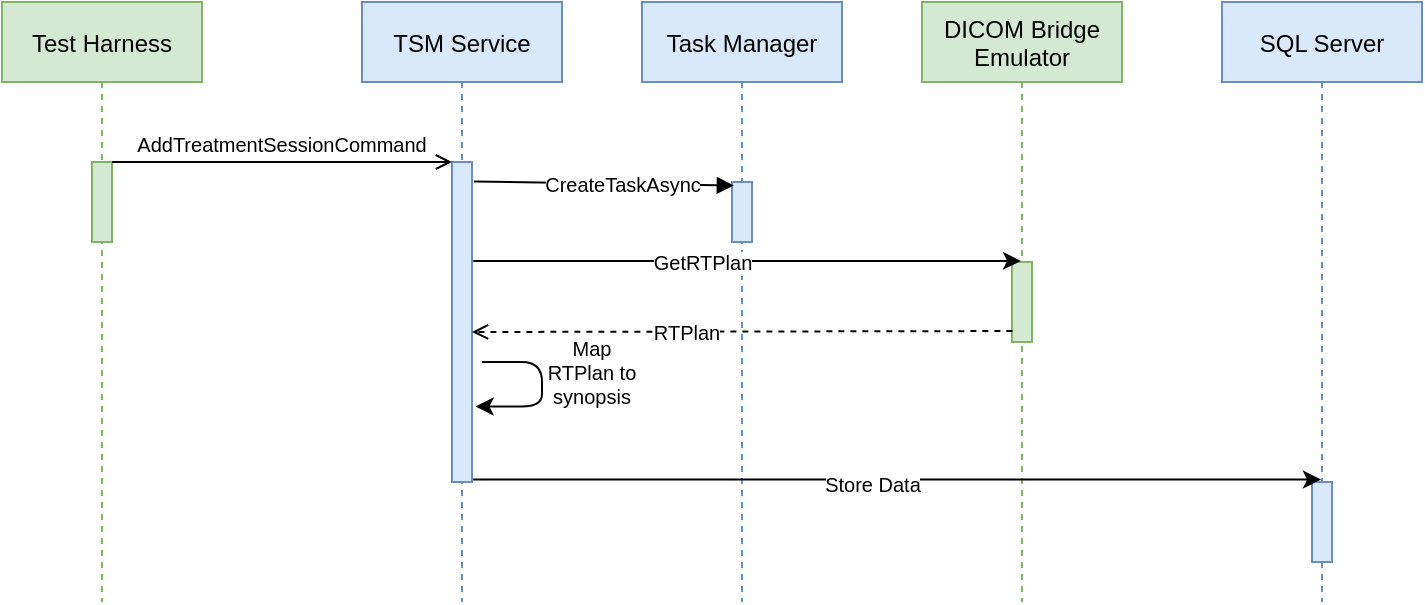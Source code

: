 <mxfile version="14.4.4" type="github">
  <diagram id="kgpKYQtTHZ0yAKxKKP6v" name="Page-1">
    <mxGraphModel dx="972" dy="522" grid="1" gridSize="10" guides="1" tooltips="1" connect="1" arrows="1" fold="1" page="1" pageScale="1" pageWidth="850" pageHeight="1100" math="0" shadow="0">
      <root>
        <mxCell id="0" />
        <mxCell id="1" parent="0" />
        <mxCell id="3nuBFxr9cyL0pnOWT2aG-1" value="Test Harness" style="shape=umlLifeline;perimeter=lifelinePerimeter;container=1;collapsible=0;recursiveResize=0;rounded=0;shadow=0;strokeWidth=1;fillColor=#d5e8d4;strokeColor=#82b366;" parent="1" vertex="1">
          <mxGeometry x="120" y="80" width="100" height="300" as="geometry" />
        </mxCell>
        <mxCell id="3nuBFxr9cyL0pnOWT2aG-2" value="" style="points=[];perimeter=orthogonalPerimeter;rounded=0;shadow=0;strokeWidth=1;fillColor=#d5e8d4;strokeColor=#82b366;" parent="3nuBFxr9cyL0pnOWT2aG-1" vertex="1">
          <mxGeometry x="45" y="80" width="10" height="40" as="geometry" />
        </mxCell>
        <mxCell id="3nuBFxr9cyL0pnOWT2aG-5" value="TSM Service" style="shape=umlLifeline;perimeter=lifelinePerimeter;container=1;collapsible=0;recursiveResize=0;rounded=0;shadow=0;strokeWidth=1;fillColor=#dae8fc;strokeColor=#6c8ebf;" parent="1" vertex="1">
          <mxGeometry x="300" y="80" width="100" height="300" as="geometry" />
        </mxCell>
        <mxCell id="3nuBFxr9cyL0pnOWT2aG-6" value="" style="points=[];perimeter=orthogonalPerimeter;rounded=0;shadow=0;strokeWidth=1;fillColor=#dae8fc;strokeColor=#6c8ebf;" parent="3nuBFxr9cyL0pnOWT2aG-5" vertex="1">
          <mxGeometry x="45" y="80" width="10" height="160" as="geometry" />
        </mxCell>
        <mxCell id="VsNk7tw-Om5jeoB8xYvJ-13" value="" style="endArrow=classic;html=1;fontSize=10;edgeStyle=orthogonalEdgeStyle;entryX=1.18;entryY=0.764;entryDx=0;entryDy=0;entryPerimeter=0;" parent="3nuBFxr9cyL0pnOWT2aG-5" target="3nuBFxr9cyL0pnOWT2aG-6" edge="1">
          <mxGeometry width="50" height="50" relative="1" as="geometry">
            <mxPoint x="60" y="180" as="sourcePoint" />
            <mxPoint x="120" y="210" as="targetPoint" />
            <Array as="points">
              <mxPoint x="90" y="180" />
              <mxPoint x="90" y="202" />
            </Array>
          </mxGeometry>
        </mxCell>
        <mxCell id="3nuBFxr9cyL0pnOWT2aG-8" value="AddTreatmentSessionCommand" style="verticalAlign=bottom;endArrow=open;entryX=0;entryY=0;shadow=0;strokeWidth=1;fontSize=10;fontStyle=0;endFill=0;" parent="1" source="3nuBFxr9cyL0pnOWT2aG-2" target="3nuBFxr9cyL0pnOWT2aG-6" edge="1">
          <mxGeometry relative="1" as="geometry">
            <mxPoint x="275" y="160" as="sourcePoint" />
          </mxGeometry>
        </mxCell>
        <mxCell id="VsNk7tw-Om5jeoB8xYvJ-1" value="Task Manager" style="shape=umlLifeline;perimeter=lifelinePerimeter;container=1;collapsible=0;recursiveResize=0;rounded=0;shadow=0;strokeWidth=1;fillColor=#dae8fc;strokeColor=#6c8ebf;" parent="1" vertex="1">
          <mxGeometry x="440" y="80" width="100" height="300" as="geometry" />
        </mxCell>
        <mxCell id="VsNk7tw-Om5jeoB8xYvJ-2" value="" style="points=[];perimeter=orthogonalPerimeter;rounded=0;shadow=0;strokeWidth=1;fillColor=#dae8fc;strokeColor=#6c8ebf;" parent="VsNk7tw-Om5jeoB8xYvJ-1" vertex="1">
          <mxGeometry x="45" y="90" width="10" height="30" as="geometry" />
        </mxCell>
        <mxCell id="VsNk7tw-Om5jeoB8xYvJ-3" value="DICOM Bridge&#xa; Emulator" style="shape=umlLifeline;perimeter=lifelinePerimeter;container=1;collapsible=0;recursiveResize=0;rounded=0;shadow=0;strokeWidth=1;fillColor=#d5e8d4;strokeColor=#82b366;" parent="1" vertex="1">
          <mxGeometry x="580" y="80" width="100" height="300" as="geometry" />
        </mxCell>
        <mxCell id="VsNk7tw-Om5jeoB8xYvJ-4" value="" style="points=[];perimeter=orthogonalPerimeter;rounded=0;shadow=0;strokeWidth=1;fillColor=#d5e8d4;strokeColor=#82b366;" parent="VsNk7tw-Om5jeoB8xYvJ-3" vertex="1">
          <mxGeometry x="45" y="130" width="10" height="40" as="geometry" />
        </mxCell>
        <mxCell id="VsNk7tw-Om5jeoB8xYvJ-5" value="" style="verticalAlign=bottom;endArrow=block;shadow=0;strokeWidth=1;fontSize=10;fontStyle=0;exitX=1.1;exitY=0.061;exitDx=0;exitDy=0;exitPerimeter=0;entryX=0.093;entryY=0.06;entryDx=0;entryDy=0;entryPerimeter=0;" parent="1" source="3nuBFxr9cyL0pnOWT2aG-6" target="VsNk7tw-Om5jeoB8xYvJ-2" edge="1">
          <mxGeometry x="-0.017" y="10" relative="1" as="geometry">
            <mxPoint x="360" y="170" as="sourcePoint" />
            <mxPoint x="480" y="170" as="targetPoint" />
            <mxPoint as="offset" />
          </mxGeometry>
        </mxCell>
        <mxCell id="VsNk7tw-Om5jeoB8xYvJ-10" value="CreateTaskAsync" style="edgeLabel;html=1;align=center;verticalAlign=middle;resizable=0;points=[];fontSize=10;" parent="VsNk7tw-Om5jeoB8xYvJ-5" vertex="1" connectable="0">
          <mxGeometry x="0.132" relative="1" as="geometry">
            <mxPoint as="offset" />
          </mxGeometry>
        </mxCell>
        <mxCell id="VsNk7tw-Om5jeoB8xYvJ-7" value="" style="endArrow=classic;html=1;fontSize=10;exitX=1.06;exitY=0.309;exitDx=0;exitDy=0;exitPerimeter=0;" parent="1" source="3nuBFxr9cyL0pnOWT2aG-6" target="VsNk7tw-Om5jeoB8xYvJ-3" edge="1">
          <mxGeometry width="50" height="50" relative="1" as="geometry">
            <mxPoint x="360" y="210" as="sourcePoint" />
            <mxPoint x="520" y="210" as="targetPoint" />
          </mxGeometry>
        </mxCell>
        <mxCell id="VsNk7tw-Om5jeoB8xYvJ-8" value="GetRTPlan" style="edgeLabel;html=1;align=center;verticalAlign=middle;resizable=0;points=[];fontSize=10;" parent="VsNk7tw-Om5jeoB8xYvJ-7" vertex="1" connectable="0">
          <mxGeometry x="-0.165" relative="1" as="geometry">
            <mxPoint as="offset" />
          </mxGeometry>
        </mxCell>
        <mxCell id="VsNk7tw-Om5jeoB8xYvJ-11" value="" style="endArrow=open;html=1;fontSize=10;exitX=0.02;exitY=0.863;exitDx=0;exitDy=0;exitPerimeter=0;dashed=1;endFill=0;" parent="1" source="VsNk7tw-Om5jeoB8xYvJ-4" edge="1">
          <mxGeometry width="50" height="50" relative="1" as="geometry">
            <mxPoint x="620" y="239" as="sourcePoint" />
            <mxPoint x="355" y="245" as="targetPoint" />
          </mxGeometry>
        </mxCell>
        <mxCell id="VsNk7tw-Om5jeoB8xYvJ-12" value="RTPlan" style="edgeLabel;html=1;align=center;verticalAlign=middle;resizable=0;points=[];fontSize=10;" parent="VsNk7tw-Om5jeoB8xYvJ-11" vertex="1" connectable="0">
          <mxGeometry x="0.206" relative="1" as="geometry">
            <mxPoint as="offset" />
          </mxGeometry>
        </mxCell>
        <mxCell id="VsNk7tw-Om5jeoB8xYvJ-14" value="Map RTPlan to synopsis" style="text;html=1;strokeColor=none;fillColor=none;align=center;verticalAlign=middle;whiteSpace=wrap;rounded=0;fontSize=10;" parent="1" vertex="1">
          <mxGeometry x="390" y="250" width="50" height="30" as="geometry" />
        </mxCell>
        <mxCell id="VsNk7tw-Om5jeoB8xYvJ-16" value="SQL Server" style="shape=umlLifeline;perimeter=lifelinePerimeter;container=1;collapsible=0;recursiveResize=0;rounded=0;shadow=0;strokeWidth=1;fillColor=#dae8fc;strokeColor=#6c8ebf;" parent="1" vertex="1">
          <mxGeometry x="730" y="80" width="100" height="300" as="geometry" />
        </mxCell>
        <mxCell id="VsNk7tw-Om5jeoB8xYvJ-17" value="" style="points=[];perimeter=orthogonalPerimeter;rounded=0;shadow=0;strokeWidth=1;fillColor=#dae8fc;strokeColor=#6c8ebf;" parent="VsNk7tw-Om5jeoB8xYvJ-16" vertex="1">
          <mxGeometry x="45" y="240" width="10" height="40" as="geometry" />
        </mxCell>
        <mxCell id="CvAOnnG6Rf12KuqHiFH9-2" value="" style="endArrow=classic;html=1;fontSize=21;exitX=0.556;exitY=0.796;exitDx=0;exitDy=0;exitPerimeter=0;" edge="1" parent="1" source="3nuBFxr9cyL0pnOWT2aG-5" target="VsNk7tw-Om5jeoB8xYvJ-16">
          <mxGeometry width="50" height="50" relative="1" as="geometry">
            <mxPoint x="370" y="300" as="sourcePoint" />
            <mxPoint x="420" y="250" as="targetPoint" />
          </mxGeometry>
        </mxCell>
        <mxCell id="CvAOnnG6Rf12KuqHiFH9-4" value="&lt;p style=&quot;line-height: 100%; font-size: 10px;&quot;&gt;&lt;font style=&quot;font-size: 10px;&quot;&gt;Store Data&lt;br style=&quot;font-size: 10px;&quot;&gt;&lt;/font&gt;&lt;/p&gt;" style="edgeLabel;html=1;align=center;verticalAlign=middle;resizable=0;points=[];fontSize=10;" vertex="1" connectable="0" parent="CvAOnnG6Rf12KuqHiFH9-2">
          <mxGeometry x="-0.06" y="-2" relative="1" as="geometry">
            <mxPoint as="offset" />
          </mxGeometry>
        </mxCell>
      </root>
    </mxGraphModel>
  </diagram>
</mxfile>
